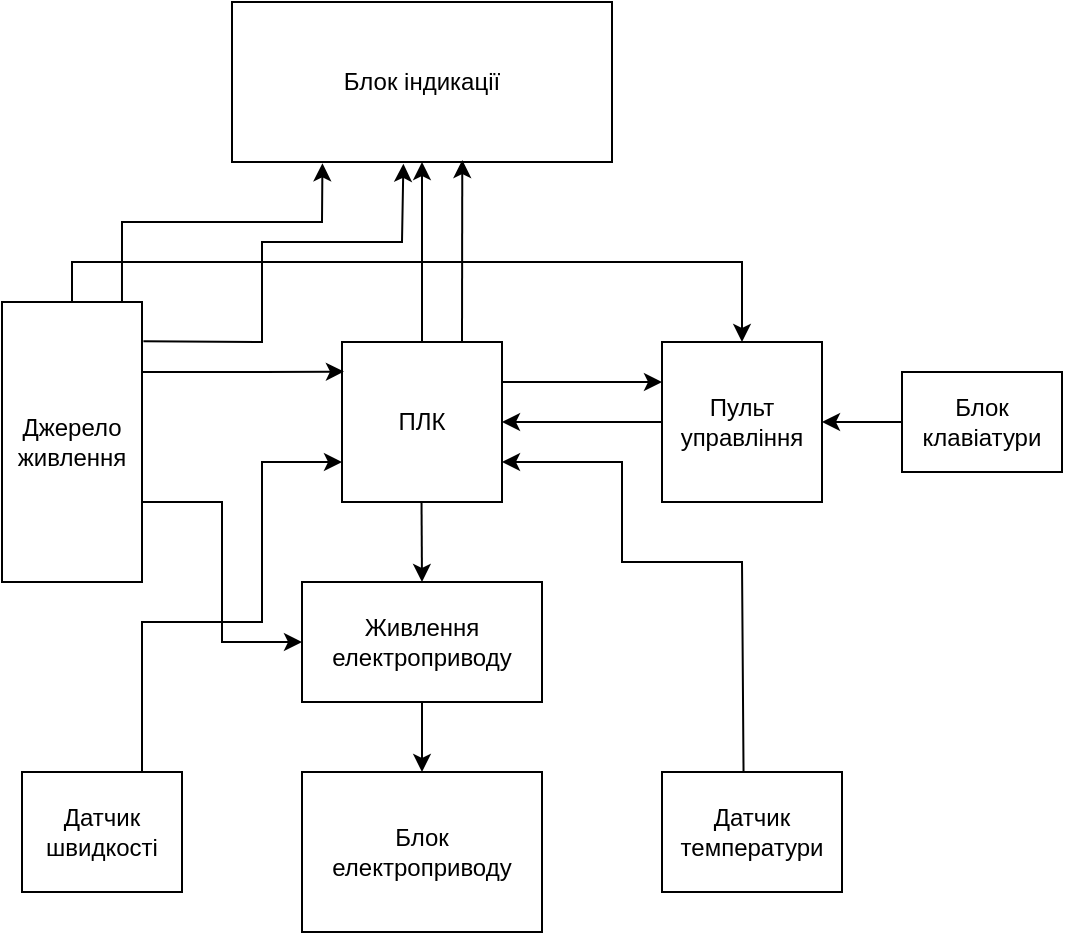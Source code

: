 <mxfile version="24.5.2" type="device">
  <diagram name="Страница — 1" id="ngxuZgw1lHkq9T3xPRPb">
    <mxGraphModel dx="1085" dy="493" grid="1" gridSize="10" guides="1" tooltips="1" connect="1" arrows="1" fold="1" page="1" pageScale="1" pageWidth="827" pageHeight="1169" math="0" shadow="0">
      <root>
        <mxCell id="0" />
        <mxCell id="1" parent="0" />
        <mxCell id="cuJzFtYW93wMXYlukHWC-1" value="ПЛК" style="rounded=0;whiteSpace=wrap;html=1;" parent="1" vertex="1">
          <mxGeometry x="320" y="350" width="80" height="80" as="geometry" />
        </mxCell>
        <mxCell id="cuJzFtYW93wMXYlukHWC-2" value="Пульт управління" style="whiteSpace=wrap;html=1;aspect=fixed;" parent="1" vertex="1">
          <mxGeometry x="480" y="350" width="80" height="80" as="geometry" />
        </mxCell>
        <mxCell id="cuJzFtYW93wMXYlukHWC-3" value="Блок електроприводу" style="rounded=0;whiteSpace=wrap;html=1;" parent="1" vertex="1">
          <mxGeometry x="300" y="565" width="120" height="80" as="geometry" />
        </mxCell>
        <mxCell id="cuJzFtYW93wMXYlukHWC-4" value="" style="endArrow=classic;html=1;rounded=0;exitX=1;exitY=0.25;exitDx=0;exitDy=0;entryX=0;entryY=0.25;entryDx=0;entryDy=0;" parent="1" source="cuJzFtYW93wMXYlukHWC-1" target="cuJzFtYW93wMXYlukHWC-2" edge="1">
          <mxGeometry width="50" height="50" relative="1" as="geometry">
            <mxPoint x="650" y="470" as="sourcePoint" />
            <mxPoint x="700" y="420" as="targetPoint" />
          </mxGeometry>
        </mxCell>
        <mxCell id="cuJzFtYW93wMXYlukHWC-5" value="" style="endArrow=classic;html=1;rounded=0;exitX=0;exitY=0.5;exitDx=0;exitDy=0;entryX=1;entryY=0.5;entryDx=0;entryDy=0;" parent="1" source="cuJzFtYW93wMXYlukHWC-2" target="cuJzFtYW93wMXYlukHWC-1" edge="1">
          <mxGeometry width="50" height="50" relative="1" as="geometry">
            <mxPoint x="580" y="460" as="sourcePoint" />
            <mxPoint x="630" y="410" as="targetPoint" />
          </mxGeometry>
        </mxCell>
        <mxCell id="cuJzFtYW93wMXYlukHWC-6" value="" style="endArrow=classic;html=1;rounded=0;exitX=0.788;exitY=-0.017;exitDx=0;exitDy=0;exitPerimeter=0;entryX=0.5;entryY=0;entryDx=0;entryDy=0;" parent="1" target="cuJzFtYW93wMXYlukHWC-8" edge="1">
          <mxGeometry width="50" height="50" relative="1" as="geometry">
            <mxPoint x="359.76" y="430" as="sourcePoint" />
            <mxPoint x="360" y="510.0" as="targetPoint" />
          </mxGeometry>
        </mxCell>
        <mxCell id="cuJzFtYW93wMXYlukHWC-8" value="Живлення електроприводу" style="rounded=0;whiteSpace=wrap;html=1;" parent="1" vertex="1">
          <mxGeometry x="300" y="470" width="120" height="60" as="geometry" />
        </mxCell>
        <mxCell id="cuJzFtYW93wMXYlukHWC-9" value="" style="endArrow=classic;html=1;rounded=0;entryX=0.5;entryY=0;entryDx=0;entryDy=0;exitX=0.5;exitY=1;exitDx=0;exitDy=0;" parent="1" source="cuJzFtYW93wMXYlukHWC-8" target="cuJzFtYW93wMXYlukHWC-3" edge="1">
          <mxGeometry width="50" height="50" relative="1" as="geometry">
            <mxPoint x="361" y="574" as="sourcePoint" />
            <mxPoint x="560" y="550" as="targetPoint" />
          </mxGeometry>
        </mxCell>
        <mxCell id="LoyTNwT3jCl4n2alEZxw-2" style="edgeStyle=orthogonalEdgeStyle;rounded=0;orthogonalLoop=1;jettySize=auto;html=1;entryX=1;entryY=0.5;entryDx=0;entryDy=0;" parent="1" source="cuJzFtYW93wMXYlukHWC-16" target="cuJzFtYW93wMXYlukHWC-2" edge="1">
          <mxGeometry relative="1" as="geometry" />
        </mxCell>
        <mxCell id="cuJzFtYW93wMXYlukHWC-16" value="Блок клавіатури" style="rounded=0;whiteSpace=wrap;html=1;" parent="1" vertex="1">
          <mxGeometry x="600" y="365" width="80" height="50" as="geometry" />
        </mxCell>
        <mxCell id="cuJzFtYW93wMXYlukHWC-21" value="Блок індикації" style="rounded=0;whiteSpace=wrap;html=1;" parent="1" vertex="1">
          <mxGeometry x="265" y="180" width="190" height="80" as="geometry" />
        </mxCell>
        <mxCell id="cuJzFtYW93wMXYlukHWC-25" value="Джерело живлення" style="rounded=0;whiteSpace=wrap;html=1;" parent="1" vertex="1">
          <mxGeometry x="150" y="330" width="70" height="140" as="geometry" />
        </mxCell>
        <mxCell id="cuJzFtYW93wMXYlukHWC-26" value="" style="endArrow=classic;html=1;rounded=0;exitX=1;exitY=0.25;exitDx=0;exitDy=0;entryX=0.012;entryY=0.185;entryDx=0;entryDy=0;fontStyle=4;entryPerimeter=0;" parent="1" source="cuJzFtYW93wMXYlukHWC-25" target="cuJzFtYW93wMXYlukHWC-1" edge="1">
          <mxGeometry width="50" height="50" relative="1" as="geometry">
            <mxPoint x="380" y="450" as="sourcePoint" />
            <mxPoint x="430" y="400" as="targetPoint" />
            <Array as="points">
              <mxPoint x="280" y="365" />
            </Array>
          </mxGeometry>
        </mxCell>
        <mxCell id="cuJzFtYW93wMXYlukHWC-28" value="" style="endArrow=classic;html=1;rounded=0;exitX=1;exitY=0.5;exitDx=0;exitDy=0;entryX=0;entryY=0.5;entryDx=0;entryDy=0;" parent="1" target="cuJzFtYW93wMXYlukHWC-8" edge="1">
          <mxGeometry width="50" height="50" relative="1" as="geometry">
            <mxPoint x="220" y="430" as="sourcePoint" />
            <mxPoint x="380" y="470" as="targetPoint" />
            <Array as="points">
              <mxPoint x="260" y="430" />
              <mxPoint x="260" y="500" />
            </Array>
          </mxGeometry>
        </mxCell>
        <mxCell id="cuJzFtYW93wMXYlukHWC-29" value="" style="endArrow=classic;html=1;rounded=0;exitX=0.5;exitY=0;exitDx=0;exitDy=0;entryX=0.5;entryY=0;entryDx=0;entryDy=0;" parent="1" source="cuJzFtYW93wMXYlukHWC-25" target="cuJzFtYW93wMXYlukHWC-2" edge="1">
          <mxGeometry width="50" height="50" relative="1" as="geometry">
            <mxPoint x="230" y="390" as="sourcePoint" />
            <mxPoint x="280" y="340" as="targetPoint" />
            <Array as="points">
              <mxPoint x="185" y="310" />
              <mxPoint x="260" y="310" />
              <mxPoint x="520" y="310" />
            </Array>
          </mxGeometry>
        </mxCell>
        <mxCell id="cuJzFtYW93wMXYlukHWC-30" value="" style="endArrow=classic;html=1;rounded=0;exitX=1.01;exitY=0.14;exitDx=0;exitDy=0;entryX=0.451;entryY=1.011;entryDx=0;entryDy=0;entryPerimeter=0;exitPerimeter=0;" parent="1" source="cuJzFtYW93wMXYlukHWC-25" target="cuJzFtYW93wMXYlukHWC-21" edge="1">
          <mxGeometry width="50" height="50" relative="1" as="geometry">
            <mxPoint x="210" y="410" as="sourcePoint" />
            <mxPoint x="260" y="360" as="targetPoint" />
            <Array as="points">
              <mxPoint x="280" y="350" />
              <mxPoint x="280" y="300" />
              <mxPoint x="350" y="300" />
            </Array>
          </mxGeometry>
        </mxCell>
        <mxCell id="cuJzFtYW93wMXYlukHWC-32" value="Датчик температури" style="rounded=0;whiteSpace=wrap;html=1;" parent="1" vertex="1">
          <mxGeometry x="480" y="565" width="90" height="60" as="geometry" />
        </mxCell>
        <mxCell id="cuJzFtYW93wMXYlukHWC-34" value="" style="endArrow=classic;html=1;rounded=0;entryX=1;entryY=0.75;entryDx=0;entryDy=0;exitX=0.453;exitY=-0.003;exitDx=0;exitDy=0;exitPerimeter=0;" parent="1" source="cuJzFtYW93wMXYlukHWC-32" target="cuJzFtYW93wMXYlukHWC-1" edge="1">
          <mxGeometry width="50" height="50" relative="1" as="geometry">
            <mxPoint x="520" y="570" as="sourcePoint" />
            <mxPoint x="500" y="550" as="targetPoint" />
            <Array as="points">
              <mxPoint x="520" y="460" />
              <mxPoint x="460" y="460" />
              <mxPoint x="460" y="410" />
            </Array>
          </mxGeometry>
        </mxCell>
        <mxCell id="cuJzFtYW93wMXYlukHWC-35" value="Датчик швидкості" style="rounded=0;whiteSpace=wrap;html=1;" parent="1" vertex="1">
          <mxGeometry x="160" y="565" width="80" height="60" as="geometry" />
        </mxCell>
        <mxCell id="cuJzFtYW93wMXYlukHWC-37" value="" style="endArrow=classic;html=1;rounded=0;entryX=0;entryY=0.75;entryDx=0;entryDy=0;exitX=0.75;exitY=0;exitDx=0;exitDy=0;" parent="1" source="cuJzFtYW93wMXYlukHWC-35" target="cuJzFtYW93wMXYlukHWC-1" edge="1">
          <mxGeometry width="50" height="50" relative="1" as="geometry">
            <mxPoint x="220" y="570" as="sourcePoint" />
            <mxPoint x="380" y="410" as="targetPoint" />
            <Array as="points">
              <mxPoint x="220" y="490" />
              <mxPoint x="280" y="490" />
              <mxPoint x="280" y="410" />
            </Array>
          </mxGeometry>
        </mxCell>
        <mxCell id="LoyTNwT3jCl4n2alEZxw-3" style="edgeStyle=orthogonalEdgeStyle;rounded=0;orthogonalLoop=1;jettySize=auto;html=1;entryX=0.5;entryY=1;entryDx=0;entryDy=0;" parent="1" source="cuJzFtYW93wMXYlukHWC-1" target="cuJzFtYW93wMXYlukHWC-21" edge="1">
          <mxGeometry relative="1" as="geometry" />
        </mxCell>
        <mxCell id="LoyTNwT3jCl4n2alEZxw-5" value="" style="endArrow=classic;html=1;rounded=0;exitX=0.75;exitY=0;exitDx=0;exitDy=0;entryX=0.606;entryY=0.988;entryDx=0;entryDy=0;entryPerimeter=0;" parent="1" source="cuJzFtYW93wMXYlukHWC-1" target="cuJzFtYW93wMXYlukHWC-21" edge="1">
          <mxGeometry width="50" height="50" relative="1" as="geometry">
            <mxPoint x="360" y="320" as="sourcePoint" />
            <mxPoint x="410" y="270" as="targetPoint" />
          </mxGeometry>
        </mxCell>
        <mxCell id="LoyTNwT3jCl4n2alEZxw-6" value="" style="endArrow=classic;html=1;rounded=0;exitX=0.857;exitY=0;exitDx=0;exitDy=0;exitPerimeter=0;entryX=0.238;entryY=1.008;entryDx=0;entryDy=0;entryPerimeter=0;" parent="1" source="cuJzFtYW93wMXYlukHWC-25" target="cuJzFtYW93wMXYlukHWC-21" edge="1">
          <mxGeometry width="50" height="50" relative="1" as="geometry">
            <mxPoint x="380" y="330" as="sourcePoint" />
            <mxPoint x="341" y="260" as="targetPoint" />
            <Array as="points">
              <mxPoint x="210" y="290" />
              <mxPoint x="310" y="290" />
            </Array>
          </mxGeometry>
        </mxCell>
      </root>
    </mxGraphModel>
  </diagram>
</mxfile>
